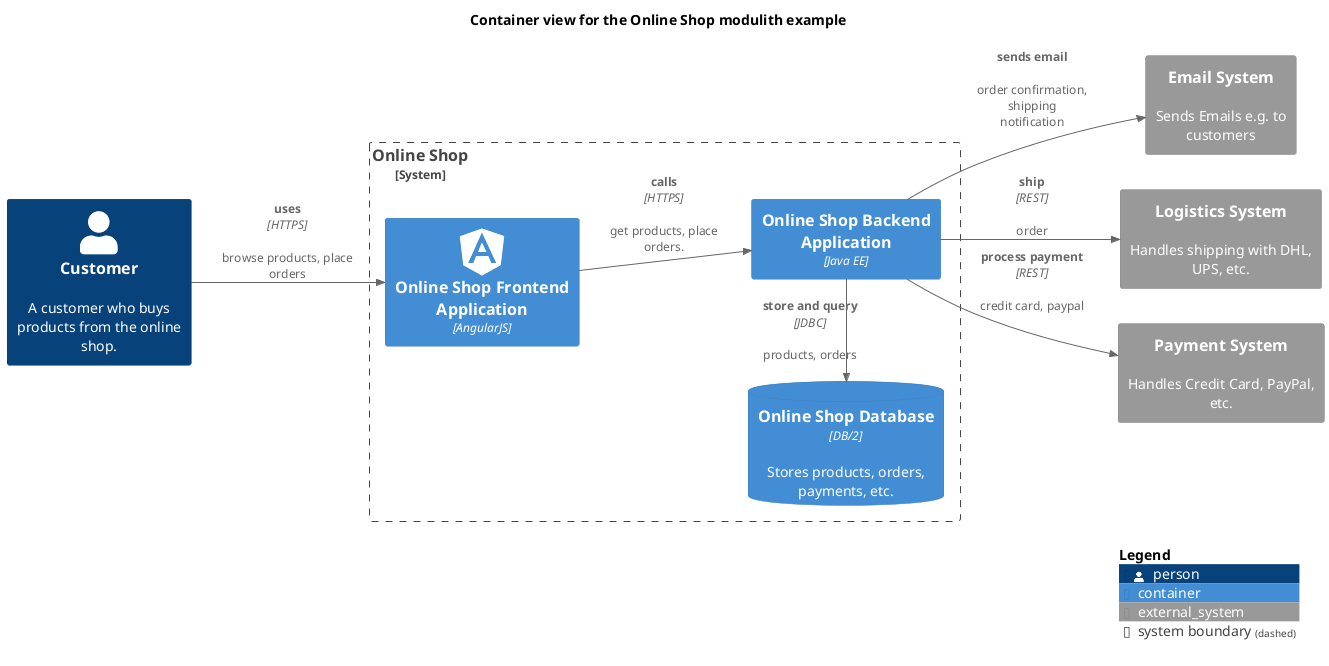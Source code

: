 @startuml container-view
!include <C4/C4_Container.puml>
!include <awslib14/AWSCommon>
!include <awslib14/AWSC4Integration>
!include <azure/AzureCommon>
!include <azure/AzureC4Integration>
!include <tupadr3/common>
!include <tupadr3/devicons2/angularjs>
!include <tupadr3/font-awesome-5/java>


LAYOUT_LEFT_RIGHT()




title Container view for the Online Shop modulith example
System_Ext(softwareDevelopment_architecture_example_modulith_emailSystem, "Email System", $descr="Sends Emails e.g. to customers")
Person(softwareDevelopment_architecture_example_modulith_customer, "Customer", $descr="A customer who buys products from the online shop.")
System_Boundary(softwareDevelopment_architecture_example_modulith_onlineShopSystem, "Online Shop") {
  Container(softwareDevelopment_architecture_example_modulith_onlineShopFrontend, "Online Shop Frontend Application", $techn="AngularJS", $sprite="angularjs")
  Container(softwareDevelopment_architecture_example_modulith_onlineShopBackend, "Online Shop Backend Application", $techn="Java EE")
  ContainerDb(softwareDevelopment_architecture_example_modulith_onlineShopDb, "Online Shop Database", $descr="Stores products, orders, payments, etc.", $techn="DB/2")
}
System_Ext(softwareDevelopment_architecture_example_modulith_logisticsSystem, "Logistics System", $descr="Handles shipping with DHL, UPS, etc.")
System_Ext(softwareDevelopment_architecture_example_modulith_paymentSystem, "Payment System", $descr="Handles Credit Card, PayPal, etc.")
Rel(softwareDevelopment_architecture_example_modulith_onlineShopFrontend, softwareDevelopment_architecture_example_modulith_onlineShopBackend, "calls", $descr="get products, place orders.", $techn="HTTPS")
Rel_L(softwareDevelopment_architecture_example_modulith_onlineShopBackend, softwareDevelopment_architecture_example_modulith_onlineShopDb, "store and query", $descr="products, orders", $techn="JDBC")
Rel(softwareDevelopment_architecture_example_modulith_onlineShopBackend, softwareDevelopment_architecture_example_modulith_emailSystem, "sends email", $descr="order confirmation, shipping notification")
Rel(softwareDevelopment_architecture_example_modulith_customer, softwareDevelopment_architecture_example_modulith_onlineShopFrontend, "uses", $descr="browse products, place orders", $techn="HTTPS")
Rel(softwareDevelopment_architecture_example_modulith_onlineShopBackend, softwareDevelopment_architecture_example_modulith_logisticsSystem, "ship", $descr="order", $techn="REST")
Rel(softwareDevelopment_architecture_example_modulith_onlineShopBackend, softwareDevelopment_architecture_example_modulith_paymentSystem, "process payment", $descr="credit card, paypal", $techn="REST")
SHOW_LEGEND()
@enduml
